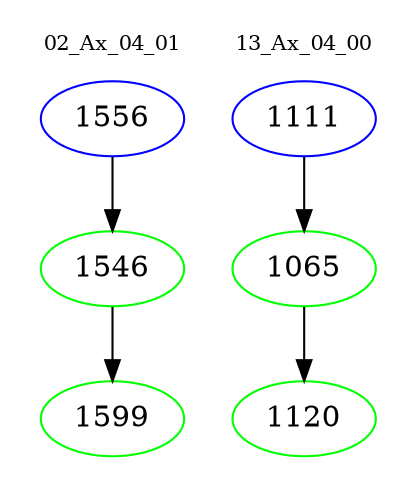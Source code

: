 digraph{
subgraph cluster_0 {
color = white
label = "02_Ax_04_01";
fontsize=10;
T0_1556 [label="1556", color="blue"]
T0_1556 -> T0_1546 [color="black"]
T0_1546 [label="1546", color="green"]
T0_1546 -> T0_1599 [color="black"]
T0_1599 [label="1599", color="green"]
}
subgraph cluster_1 {
color = white
label = "13_Ax_04_00";
fontsize=10;
T1_1111 [label="1111", color="blue"]
T1_1111 -> T1_1065 [color="black"]
T1_1065 [label="1065", color="green"]
T1_1065 -> T1_1120 [color="black"]
T1_1120 [label="1120", color="green"]
}
}
